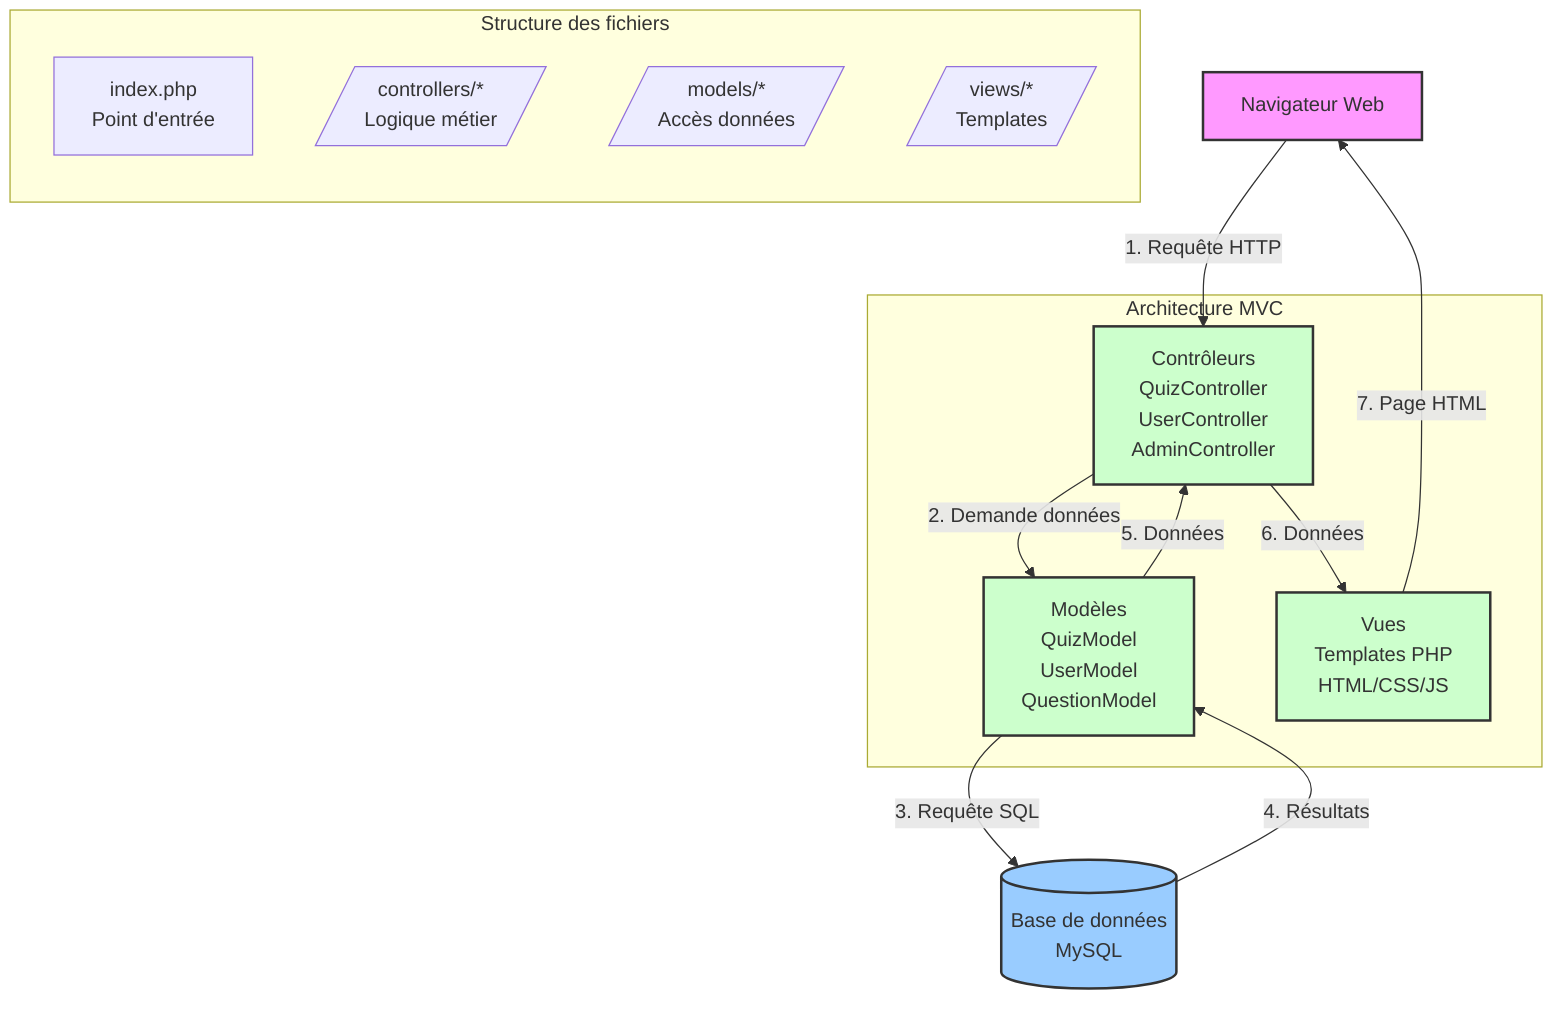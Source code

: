 graph TD
    %% Définition des styles
    classDef browser fill:#f9f,stroke:#333,stroke-width:2px
    classDef mvc fill:#cfc,stroke:#333,stroke-width:2px
    classDef database fill:#9cf,stroke:#333,stroke-width:2px

    %% Composants principaux
    B[Navigateur Web]:::browser
    
    subgraph MVC[Architecture MVC]
        C[Contrôleurs<br>QuizController<br>UserController<br>AdminController]:::mvc
        M[Modèles<br>QuizModel<br>UserModel<br>QuestionModel]:::mvc
        V[Vues<br>Templates PHP<br>HTML/CSS/JS]:::mvc
    end
    
    DB[(Base de données<br>MySQL)]:::database
    
    %% Relations
    B -->|1. Requête HTTP| C
    C -->|2. Demande données| M
    M -->|3. Requête SQL| DB
    DB -->|4. Résultats| M
    M -->|5. Données| C
    C -->|6. Données| V
    V -->|7. Page HTML| B

    %% Fichiers principaux
    subgraph Structure["Structure des fichiers"]
        direction TB
        I[index.php<br>Point d'entrée]
        CF[/controllers/*<br>Logique métier/]
        MF[/models/*<br>Accès données/]
        VF[/views/*<br>Templates/]
    end